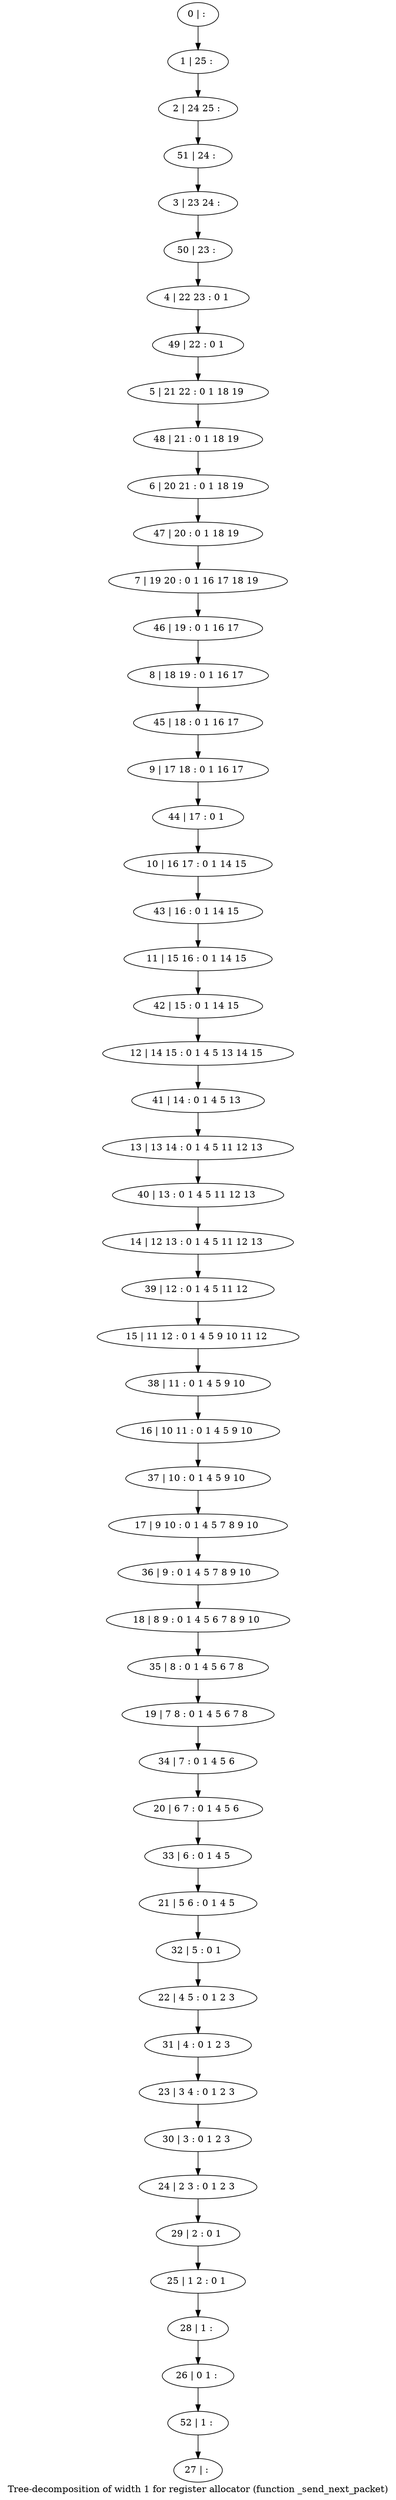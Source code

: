 digraph G {
graph [label="Tree-decomposition of width 1 for register allocator (function _send_next_packet)"]
0[label="0 | : "];
1[label="1 | 25 : "];
2[label="2 | 24 25 : "];
3[label="3 | 23 24 : "];
4[label="4 | 22 23 : 0 1 "];
5[label="5 | 21 22 : 0 1 18 19 "];
6[label="6 | 20 21 : 0 1 18 19 "];
7[label="7 | 19 20 : 0 1 16 17 18 19 "];
8[label="8 | 18 19 : 0 1 16 17 "];
9[label="9 | 17 18 : 0 1 16 17 "];
10[label="10 | 16 17 : 0 1 14 15 "];
11[label="11 | 15 16 : 0 1 14 15 "];
12[label="12 | 14 15 : 0 1 4 5 13 14 15 "];
13[label="13 | 13 14 : 0 1 4 5 11 12 13 "];
14[label="14 | 12 13 : 0 1 4 5 11 12 13 "];
15[label="15 | 11 12 : 0 1 4 5 9 10 11 12 "];
16[label="16 | 10 11 : 0 1 4 5 9 10 "];
17[label="17 | 9 10 : 0 1 4 5 7 8 9 10 "];
18[label="18 | 8 9 : 0 1 4 5 6 7 8 9 10 "];
19[label="19 | 7 8 : 0 1 4 5 6 7 8 "];
20[label="20 | 6 7 : 0 1 4 5 6 "];
21[label="21 | 5 6 : 0 1 4 5 "];
22[label="22 | 4 5 : 0 1 2 3 "];
23[label="23 | 3 4 : 0 1 2 3 "];
24[label="24 | 2 3 : 0 1 2 3 "];
25[label="25 | 1 2 : 0 1 "];
26[label="26 | 0 1 : "];
27[label="27 | : "];
28[label="28 | 1 : "];
29[label="29 | 2 : 0 1 "];
30[label="30 | 3 : 0 1 2 3 "];
31[label="31 | 4 : 0 1 2 3 "];
32[label="32 | 5 : 0 1 "];
33[label="33 | 6 : 0 1 4 5 "];
34[label="34 | 7 : 0 1 4 5 6 "];
35[label="35 | 8 : 0 1 4 5 6 7 8 "];
36[label="36 | 9 : 0 1 4 5 7 8 9 10 "];
37[label="37 | 10 : 0 1 4 5 9 10 "];
38[label="38 | 11 : 0 1 4 5 9 10 "];
39[label="39 | 12 : 0 1 4 5 11 12 "];
40[label="40 | 13 : 0 1 4 5 11 12 13 "];
41[label="41 | 14 : 0 1 4 5 13 "];
42[label="42 | 15 : 0 1 14 15 "];
43[label="43 | 16 : 0 1 14 15 "];
44[label="44 | 17 : 0 1 "];
45[label="45 | 18 : 0 1 16 17 "];
46[label="46 | 19 : 0 1 16 17 "];
47[label="47 | 20 : 0 1 18 19 "];
48[label="48 | 21 : 0 1 18 19 "];
49[label="49 | 22 : 0 1 "];
50[label="50 | 23 : "];
51[label="51 | 24 : "];
52[label="52 | 1 : "];
0->1 ;
1->2 ;
28->26 ;
25->28 ;
29->25 ;
24->29 ;
30->24 ;
23->30 ;
31->23 ;
22->31 ;
32->22 ;
21->32 ;
33->21 ;
20->33 ;
34->20 ;
19->34 ;
35->19 ;
18->35 ;
36->18 ;
17->36 ;
37->17 ;
16->37 ;
38->16 ;
15->38 ;
39->15 ;
14->39 ;
40->14 ;
13->40 ;
41->13 ;
12->41 ;
42->12 ;
11->42 ;
43->11 ;
10->43 ;
44->10 ;
9->44 ;
45->9 ;
8->45 ;
46->8 ;
7->46 ;
47->7 ;
6->47 ;
48->6 ;
5->48 ;
49->5 ;
4->49 ;
50->4 ;
3->50 ;
51->3 ;
2->51 ;
52->27 ;
26->52 ;
}
